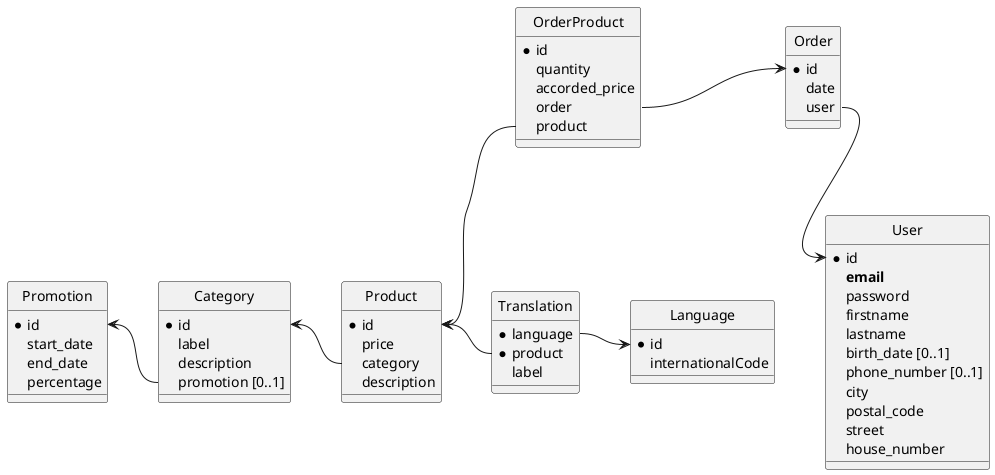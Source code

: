 @startuml
hide circle

entity User {
    * id
    **email**
    password
    firstname
    lastname
    birth_date [0..1]
    phone_number [0..1]
    city
    postal_code
    street
    house_number
}

entity Category {
    * id
    label
    description
    promotion [0..1]
}

entity Product  {
    * id
    price
    category
    description
}

entity Order {
    *id
    date
    user
}

entity OrderProduct {
    *id
    quantity
    accorded_price
    order
    product
}

entity Language {
    *id
    internationalCode
}

entity Translation {
    *language
    *product
    label
}

entity Promotion {
    *id
    start_date
    end_date
    percentage
}

Order::user --> User::id
Order::id <-left- OrderProduct::order
Product::category -left-> Category::id
OrderProduct::product --> Product::id
Category::promotion -left-> Promotion::id

Translation::language -right-> Language::id
Translation::product -right-> Product::id
@enduml